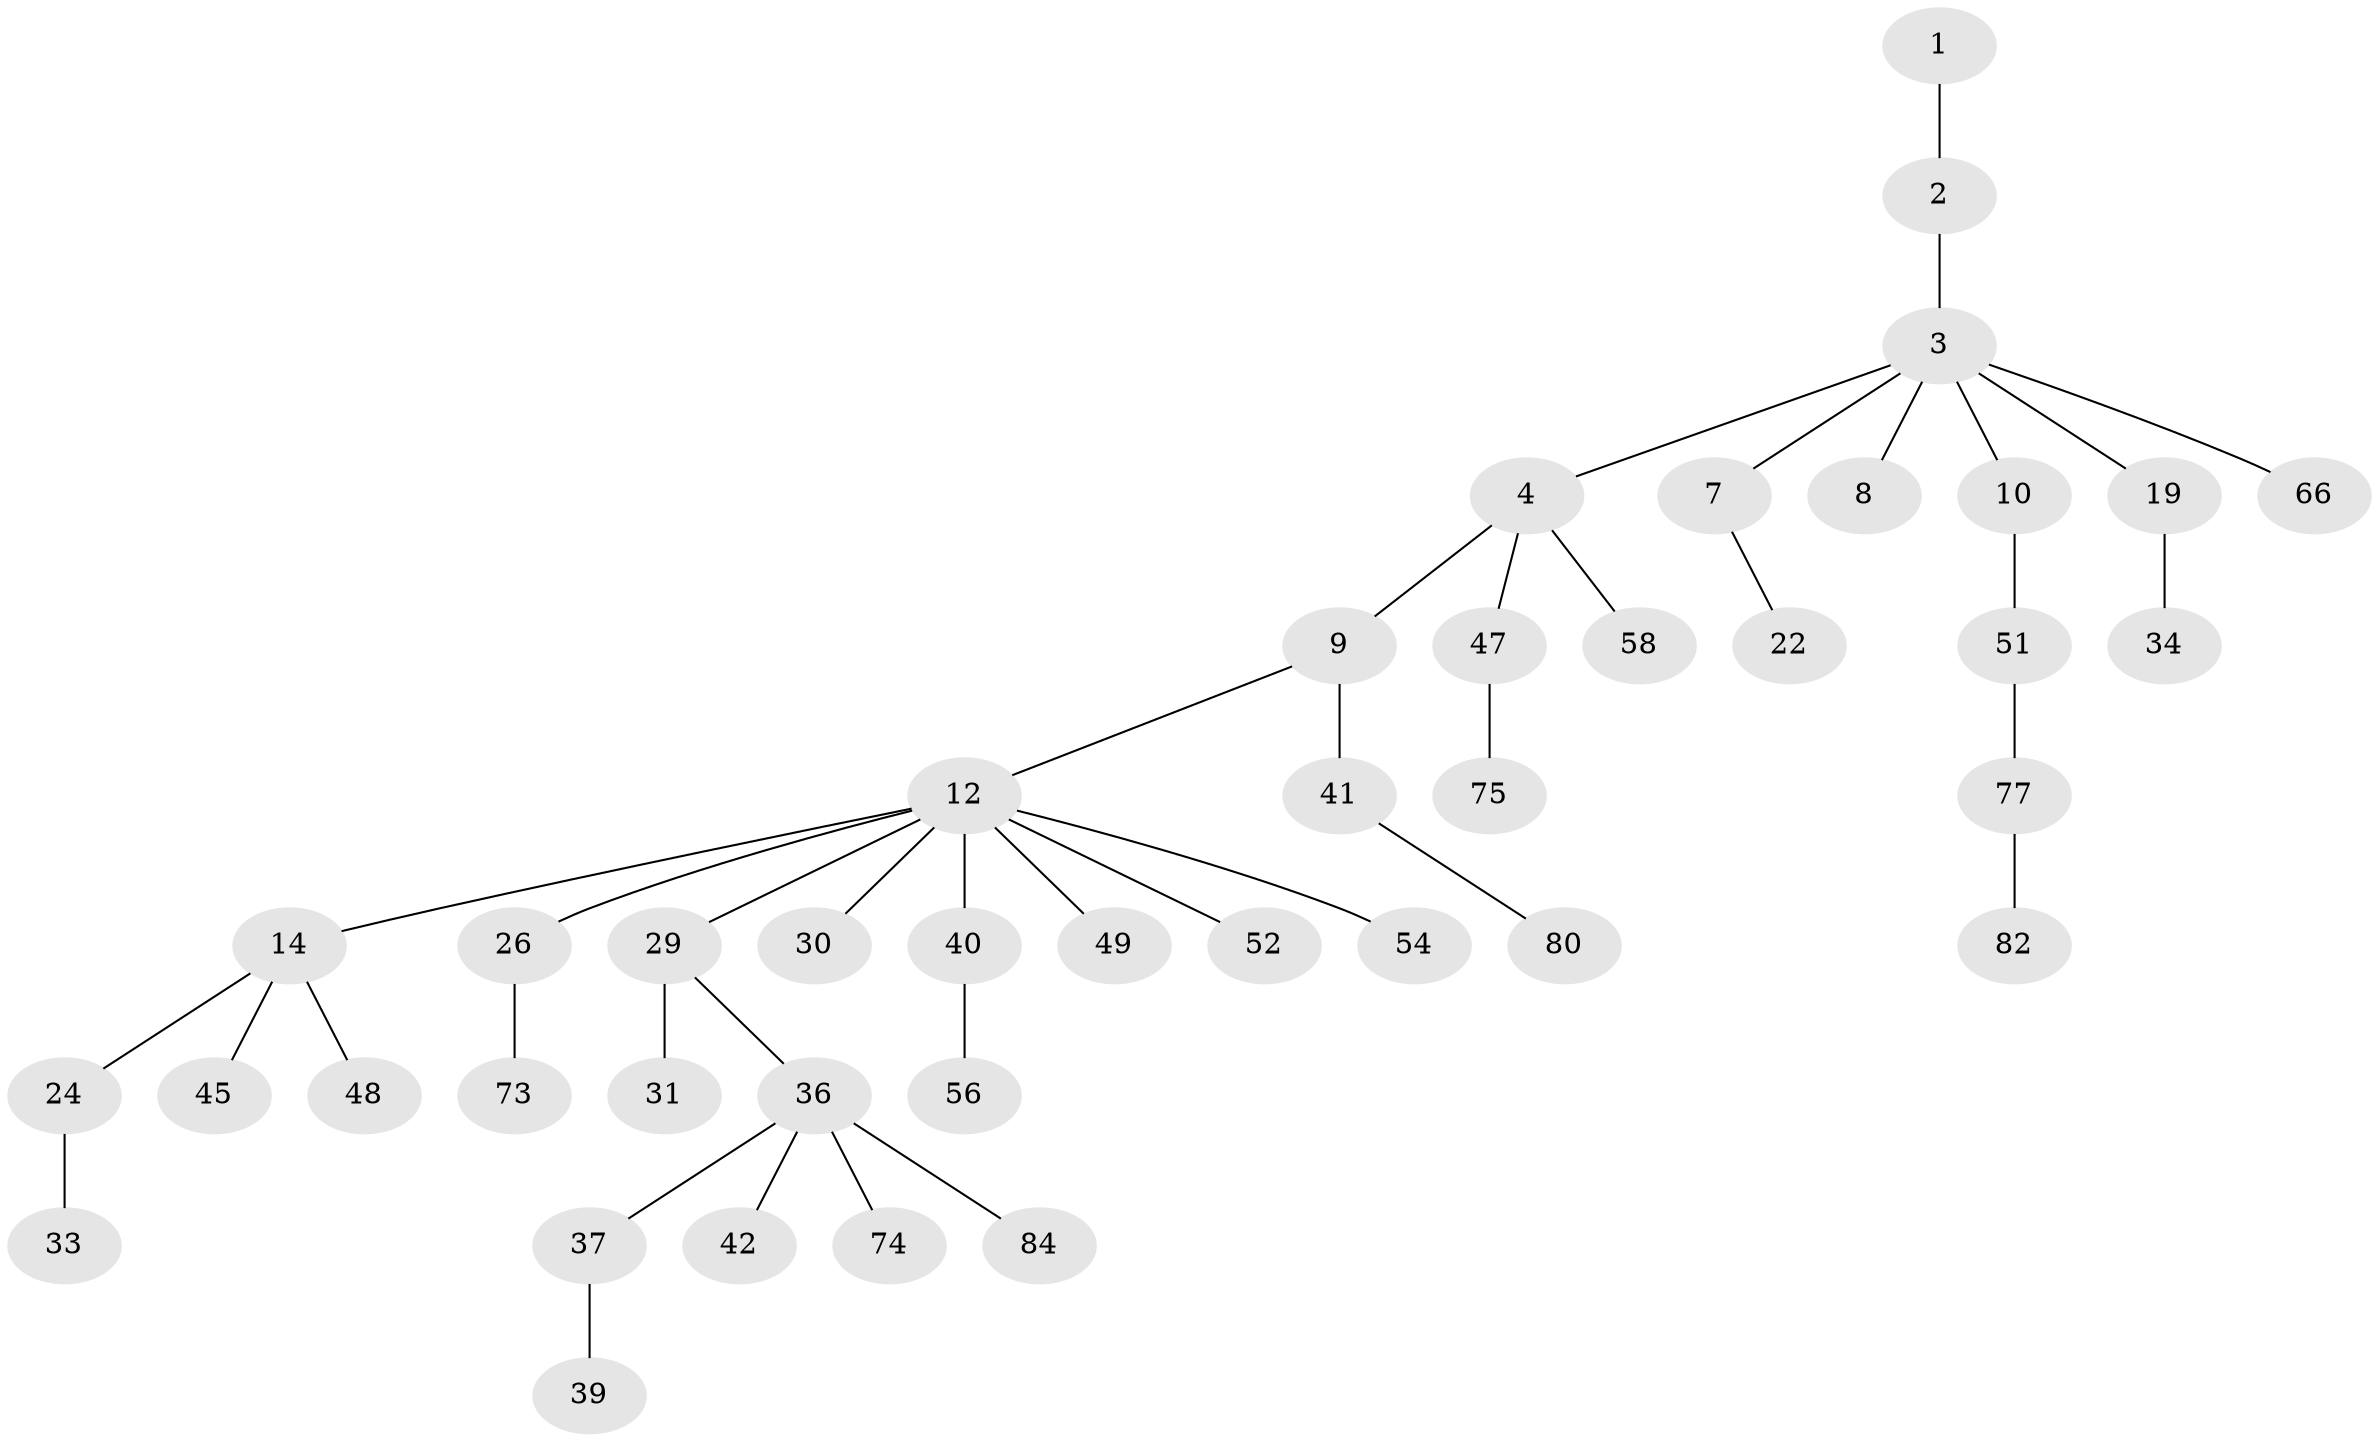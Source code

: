 // original degree distribution, {1: 0.4642857142857143, 2: 0.30952380952380953, 6: 0.011904761904761904, 4: 0.10714285714285714, 3: 0.07142857142857142, 5: 0.03571428571428571}
// Generated by graph-tools (version 1.1) at 2025/15/03/09/25 04:15:37]
// undirected, 42 vertices, 41 edges
graph export_dot {
graph [start="1"]
  node [color=gray90,style=filled];
  1;
  2;
  3 [super="+5"];
  4 [super="+38"];
  7 [super="+11+44"];
  8 [super="+63+71"];
  9 [super="+81+16"];
  10 [super="+67+46"];
  12 [super="+18"];
  14 [super="+15+21+76"];
  19 [super="+27"];
  22;
  24;
  26 [super="+43"];
  29 [super="+32"];
  30 [super="+64+35+62"];
  31 [super="+60+53"];
  33;
  34;
  36;
  37 [super="+50"];
  39 [super="+55"];
  40;
  41;
  42;
  45;
  47;
  48;
  49;
  51;
  52;
  54 [super="+79"];
  56;
  58;
  66;
  73;
  74;
  75;
  77 [super="+78"];
  80;
  82;
  84;
  1 -- 2;
  2 -- 3;
  3 -- 4;
  3 -- 7;
  3 -- 8;
  3 -- 66;
  3 -- 19;
  3 -- 10;
  4 -- 9;
  4 -- 58;
  4 -- 47;
  7 -- 22;
  9 -- 12;
  9 -- 41;
  10 -- 51;
  12 -- 14;
  12 -- 40;
  12 -- 49;
  12 -- 52;
  12 -- 54;
  12 -- 26;
  12 -- 29;
  12 -- 30;
  14 -- 24;
  14 -- 48;
  14 -- 45;
  19 -- 34;
  24 -- 33;
  26 -- 73;
  29 -- 31;
  29 -- 36;
  36 -- 37;
  36 -- 42;
  36 -- 74;
  36 -- 84;
  37 -- 39;
  40 -- 56;
  41 -- 80;
  47 -- 75;
  51 -- 77;
  77 -- 82;
}
